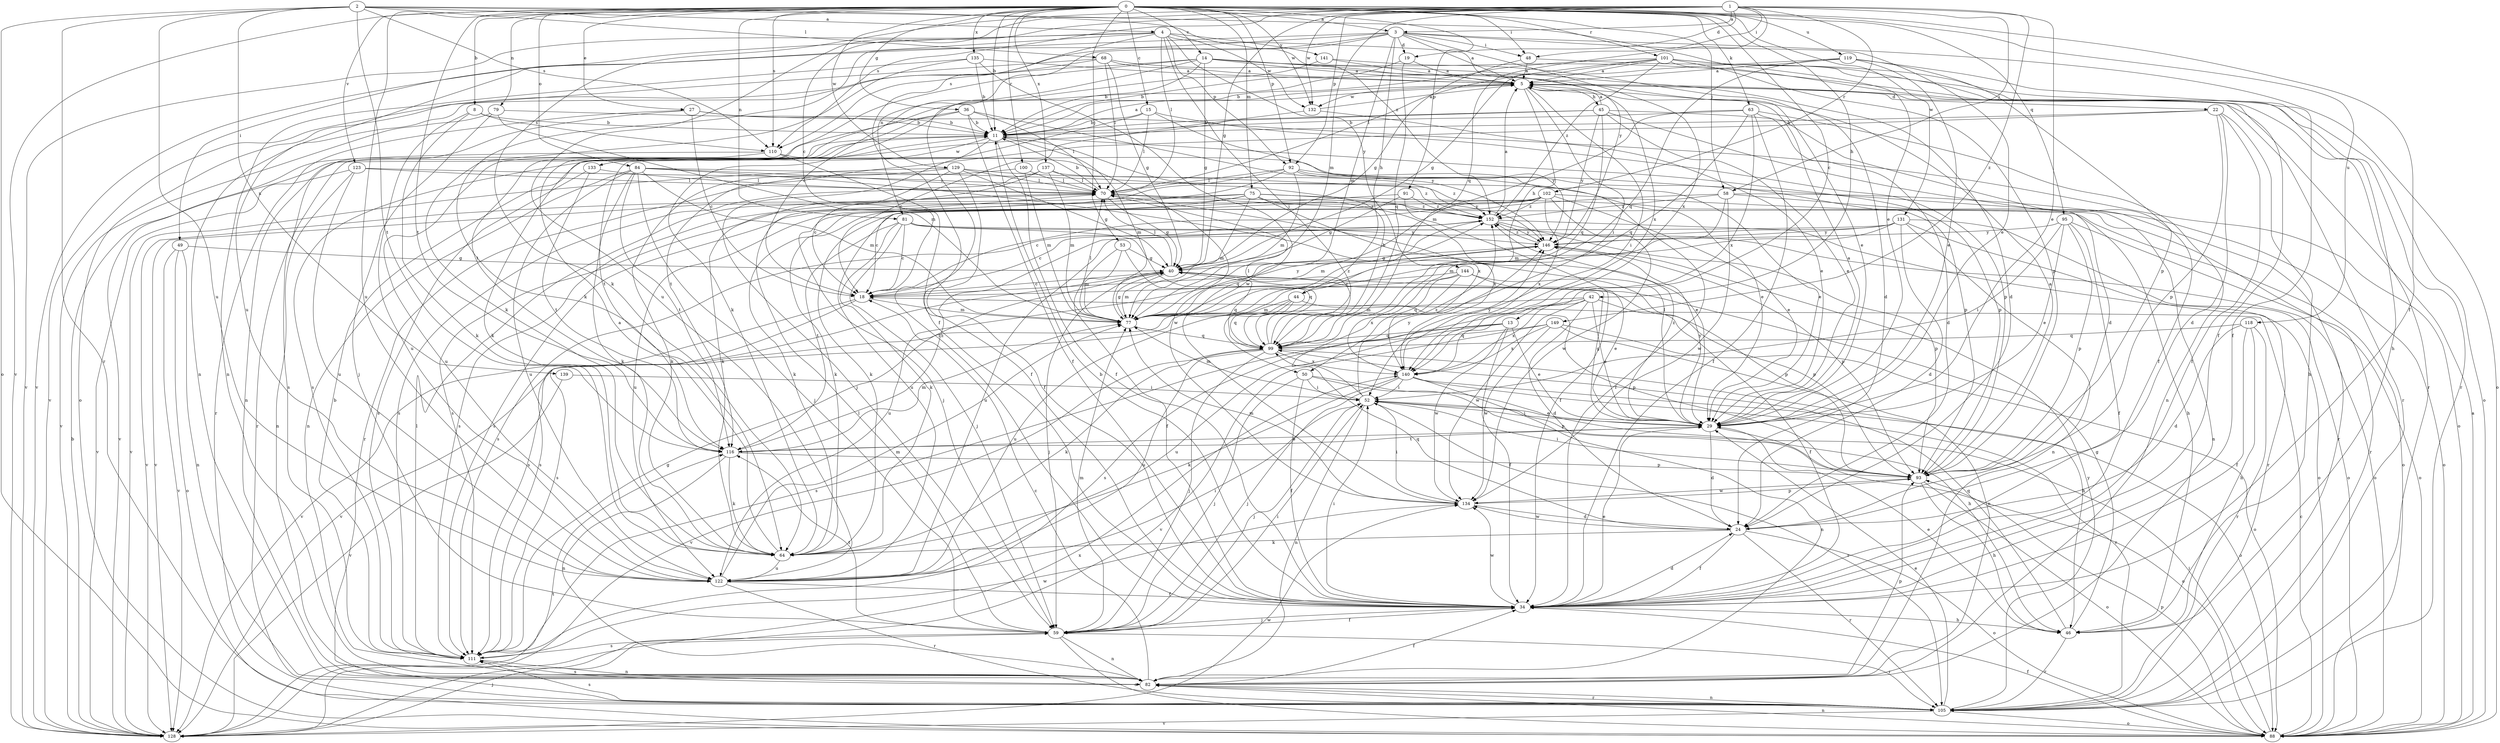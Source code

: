 strict digraph  {
0;
1;
2;
3;
4;
5;
8;
11;
13;
14;
15;
18;
19;
22;
24;
27;
29;
34;
36;
40;
42;
44;
45;
46;
48;
49;
50;
52;
53;
58;
59;
63;
64;
68;
70;
75;
77;
79;
81;
82;
84;
88;
91;
92;
93;
95;
99;
100;
101;
102;
105;
110;
111;
116;
118;
119;
122;
123;
128;
129;
131;
132;
133;
134;
135;
137;
139;
140;
141;
144;
146;
149;
152;
0 -> 3  [label=a];
0 -> 8  [label=b];
0 -> 11  [label=b];
0 -> 13  [label=c];
0 -> 14  [label=c];
0 -> 15  [label=c];
0 -> 27  [label=e];
0 -> 34  [label=f];
0 -> 36  [label=g];
0 -> 42  [label=h];
0 -> 48  [label=i];
0 -> 53  [label=j];
0 -> 58  [label=j];
0 -> 63  [label=k];
0 -> 75  [label=m];
0 -> 79  [label=n];
0 -> 81  [label=n];
0 -> 84  [label=o];
0 -> 91  [label=p];
0 -> 92  [label=p];
0 -> 95  [label=q];
0 -> 100  [label=r];
0 -> 101  [label=r];
0 -> 110  [label=s];
0 -> 116  [label=t];
0 -> 118  [label=u];
0 -> 119  [label=u];
0 -> 122  [label=u];
0 -> 123  [label=v];
0 -> 128  [label=v];
0 -> 129  [label=w];
0 -> 131  [label=w];
0 -> 132  [label=w];
0 -> 135  [label=x];
0 -> 137  [label=x];
1 -> 3  [label=a];
1 -> 18  [label=c];
1 -> 19  [label=d];
1 -> 29  [label=e];
1 -> 40  [label=g];
1 -> 48  [label=i];
1 -> 58  [label=j];
1 -> 64  [label=k];
1 -> 77  [label=m];
1 -> 92  [label=p];
1 -> 99  [label=q];
1 -> 102  [label=r];
1 -> 110  [label=s];
1 -> 122  [label=u];
1 -> 132  [label=w];
1 -> 149  [label=z];
2 -> 4  [label=a];
2 -> 29  [label=e];
2 -> 68  [label=l];
2 -> 88  [label=o];
2 -> 105  [label=r];
2 -> 110  [label=s];
2 -> 116  [label=t];
2 -> 122  [label=u];
2 -> 139  [label=x];
2 -> 152  [label=z];
3 -> 5  [label=a];
3 -> 19  [label=d];
3 -> 29  [label=e];
3 -> 44  [label=h];
3 -> 48  [label=i];
3 -> 64  [label=k];
3 -> 77  [label=m];
3 -> 81  [label=n];
3 -> 88  [label=o];
3 -> 110  [label=s];
3 -> 128  [label=v];
3 -> 140  [label=x];
4 -> 34  [label=f];
4 -> 49  [label=i];
4 -> 50  [label=i];
4 -> 70  [label=l];
4 -> 92  [label=p];
4 -> 122  [label=u];
4 -> 128  [label=v];
4 -> 132  [label=w];
4 -> 141  [label=y];
4 -> 144  [label=y];
4 -> 146  [label=y];
5 -> 22  [label=d];
5 -> 44  [label=h];
5 -> 45  [label=h];
5 -> 50  [label=i];
5 -> 52  [label=i];
5 -> 105  [label=r];
5 -> 132  [label=w];
8 -> 11  [label=b];
8 -> 64  [label=k];
8 -> 110  [label=s];
8 -> 122  [label=u];
11 -> 5  [label=a];
11 -> 34  [label=f];
11 -> 59  [label=j];
11 -> 77  [label=m];
11 -> 93  [label=p];
11 -> 105  [label=r];
11 -> 133  [label=w];
13 -> 29  [label=e];
13 -> 34  [label=f];
13 -> 99  [label=q];
13 -> 111  [label=s];
13 -> 122  [label=u];
13 -> 134  [label=w];
14 -> 5  [label=a];
14 -> 11  [label=b];
14 -> 18  [label=c];
14 -> 24  [label=d];
14 -> 40  [label=g];
14 -> 105  [label=r];
14 -> 116  [label=t];
14 -> 128  [label=v];
14 -> 140  [label=x];
15 -> 11  [label=b];
15 -> 70  [label=l];
15 -> 93  [label=p];
15 -> 116  [label=t];
15 -> 146  [label=y];
18 -> 77  [label=m];
18 -> 111  [label=s];
18 -> 128  [label=v];
18 -> 146  [label=y];
19 -> 5  [label=a];
19 -> 11  [label=b];
19 -> 99  [label=q];
22 -> 11  [label=b];
22 -> 24  [label=d];
22 -> 34  [label=f];
22 -> 46  [label=h];
22 -> 93  [label=p];
22 -> 116  [label=t];
24 -> 34  [label=f];
24 -> 64  [label=k];
24 -> 88  [label=o];
24 -> 99  [label=q];
24 -> 105  [label=r];
24 -> 134  [label=w];
27 -> 11  [label=b];
27 -> 18  [label=c];
27 -> 88  [label=o];
27 -> 105  [label=r];
27 -> 111  [label=s];
29 -> 5  [label=a];
29 -> 24  [label=d];
29 -> 40  [label=g];
29 -> 52  [label=i];
29 -> 70  [label=l];
29 -> 88  [label=o];
29 -> 116  [label=t];
29 -> 146  [label=y];
29 -> 152  [label=z];
34 -> 11  [label=b];
34 -> 24  [label=d];
34 -> 29  [label=e];
34 -> 46  [label=h];
34 -> 52  [label=i];
34 -> 59  [label=j];
34 -> 134  [label=w];
36 -> 11  [label=b];
36 -> 34  [label=f];
36 -> 64  [label=k];
36 -> 70  [label=l];
36 -> 82  [label=n];
36 -> 146  [label=y];
40 -> 18  [label=c];
40 -> 59  [label=j];
40 -> 70  [label=l];
40 -> 77  [label=m];
40 -> 93  [label=p];
40 -> 99  [label=q];
40 -> 111  [label=s];
42 -> 24  [label=d];
42 -> 29  [label=e];
42 -> 34  [label=f];
42 -> 77  [label=m];
42 -> 111  [label=s];
42 -> 134  [label=w];
42 -> 140  [label=x];
44 -> 77  [label=m];
44 -> 93  [label=p];
44 -> 99  [label=q];
44 -> 122  [label=u];
44 -> 128  [label=v];
45 -> 5  [label=a];
45 -> 11  [label=b];
45 -> 24  [label=d];
45 -> 29  [label=e];
45 -> 34  [label=f];
45 -> 99  [label=q];
45 -> 111  [label=s];
45 -> 146  [label=y];
46 -> 29  [label=e];
46 -> 40  [label=g];
46 -> 99  [label=q];
46 -> 105  [label=r];
48 -> 5  [label=a];
48 -> 40  [label=g];
48 -> 105  [label=r];
49 -> 40  [label=g];
49 -> 82  [label=n];
49 -> 88  [label=o];
49 -> 128  [label=v];
50 -> 34  [label=f];
50 -> 46  [label=h];
50 -> 52  [label=i];
50 -> 59  [label=j];
50 -> 93  [label=p];
52 -> 29  [label=e];
52 -> 59  [label=j];
52 -> 77  [label=m];
52 -> 82  [label=n];
52 -> 105  [label=r];
52 -> 146  [label=y];
52 -> 152  [label=z];
53 -> 34  [label=f];
53 -> 40  [label=g];
53 -> 77  [label=m];
53 -> 99  [label=q];
58 -> 64  [label=k];
58 -> 77  [label=m];
58 -> 82  [label=n];
58 -> 88  [label=o];
58 -> 134  [label=w];
58 -> 152  [label=z];
59 -> 34  [label=f];
59 -> 52  [label=i];
59 -> 70  [label=l];
59 -> 77  [label=m];
59 -> 82  [label=n];
59 -> 88  [label=o];
59 -> 105  [label=r];
59 -> 111  [label=s];
59 -> 116  [label=t];
63 -> 11  [label=b];
63 -> 24  [label=d];
63 -> 34  [label=f];
63 -> 77  [label=m];
63 -> 82  [label=n];
63 -> 99  [label=q];
63 -> 140  [label=x];
64 -> 5  [label=a];
64 -> 122  [label=u];
68 -> 5  [label=a];
68 -> 29  [label=e];
68 -> 40  [label=g];
68 -> 70  [label=l];
68 -> 82  [label=n];
68 -> 88  [label=o];
70 -> 11  [label=b];
70 -> 40  [label=g];
70 -> 88  [label=o];
70 -> 111  [label=s];
70 -> 152  [label=z];
75 -> 18  [label=c];
75 -> 29  [label=e];
75 -> 46  [label=h];
75 -> 77  [label=m];
75 -> 111  [label=s];
75 -> 122  [label=u];
75 -> 128  [label=v];
75 -> 140  [label=x];
75 -> 152  [label=z];
77 -> 40  [label=g];
77 -> 70  [label=l];
77 -> 99  [label=q];
77 -> 152  [label=z];
79 -> 11  [label=b];
79 -> 59  [label=j];
79 -> 77  [label=m];
79 -> 128  [label=v];
81 -> 18  [label=c];
81 -> 59  [label=j];
81 -> 64  [label=k];
81 -> 88  [label=o];
81 -> 99  [label=q];
81 -> 116  [label=t];
81 -> 146  [label=y];
82 -> 18  [label=c];
82 -> 34  [label=f];
82 -> 93  [label=p];
82 -> 105  [label=r];
82 -> 111  [label=s];
84 -> 59  [label=j];
84 -> 64  [label=k];
84 -> 70  [label=l];
84 -> 77  [label=m];
84 -> 82  [label=n];
84 -> 116  [label=t];
84 -> 122  [label=u];
84 -> 140  [label=x];
84 -> 146  [label=y];
88 -> 5  [label=a];
88 -> 18  [label=c];
88 -> 34  [label=f];
88 -> 52  [label=i];
88 -> 82  [label=n];
88 -> 93  [label=p];
91 -> 34  [label=f];
91 -> 40  [label=g];
91 -> 64  [label=k];
91 -> 152  [label=z];
92 -> 29  [label=e];
92 -> 34  [label=f];
92 -> 59  [label=j];
92 -> 70  [label=l];
92 -> 77  [label=m];
92 -> 105  [label=r];
92 -> 111  [label=s];
93 -> 5  [label=a];
93 -> 46  [label=h];
93 -> 52  [label=i];
93 -> 88  [label=o];
93 -> 134  [label=w];
95 -> 29  [label=e];
95 -> 34  [label=f];
95 -> 52  [label=i];
95 -> 88  [label=o];
95 -> 93  [label=p];
95 -> 146  [label=y];
99 -> 11  [label=b];
99 -> 46  [label=h];
99 -> 59  [label=j];
99 -> 64  [label=k];
99 -> 70  [label=l];
99 -> 122  [label=u];
99 -> 128  [label=v];
99 -> 140  [label=x];
100 -> 70  [label=l];
100 -> 77  [label=m];
100 -> 105  [label=r];
101 -> 5  [label=a];
101 -> 11  [label=b];
101 -> 34  [label=f];
101 -> 40  [label=g];
101 -> 46  [label=h];
101 -> 70  [label=l];
101 -> 88  [label=o];
101 -> 93  [label=p];
101 -> 152  [label=z];
102 -> 18  [label=c];
102 -> 29  [label=e];
102 -> 64  [label=k];
102 -> 105  [label=r];
102 -> 122  [label=u];
102 -> 128  [label=v];
102 -> 134  [label=w];
102 -> 140  [label=x];
102 -> 152  [label=z];
105 -> 29  [label=e];
105 -> 82  [label=n];
105 -> 88  [label=o];
105 -> 111  [label=s];
105 -> 128  [label=v];
105 -> 146  [label=y];
110 -> 34  [label=f];
110 -> 93  [label=p];
110 -> 122  [label=u];
110 -> 128  [label=v];
110 -> 134  [label=w];
111 -> 11  [label=b];
111 -> 40  [label=g];
111 -> 70  [label=l];
111 -> 82  [label=n];
111 -> 134  [label=w];
116 -> 29  [label=e];
116 -> 64  [label=k];
116 -> 77  [label=m];
116 -> 82  [label=n];
116 -> 93  [label=p];
116 -> 152  [label=z];
118 -> 24  [label=d];
118 -> 34  [label=f];
118 -> 46  [label=h];
118 -> 99  [label=q];
118 -> 105  [label=r];
119 -> 5  [label=a];
119 -> 29  [label=e];
119 -> 34  [label=f];
119 -> 64  [label=k];
119 -> 93  [label=p];
119 -> 99  [label=q];
122 -> 34  [label=f];
122 -> 52  [label=i];
122 -> 77  [label=m];
122 -> 105  [label=r];
123 -> 29  [label=e];
123 -> 70  [label=l];
123 -> 82  [label=n];
123 -> 122  [label=u];
123 -> 128  [label=v];
128 -> 11  [label=b];
128 -> 59  [label=j];
128 -> 116  [label=t];
128 -> 134  [label=w];
128 -> 140  [label=x];
129 -> 18  [label=c];
129 -> 34  [label=f];
129 -> 40  [label=g];
129 -> 64  [label=k];
129 -> 70  [label=l];
129 -> 128  [label=v];
129 -> 152  [label=z];
131 -> 18  [label=c];
131 -> 24  [label=d];
131 -> 77  [label=m];
131 -> 82  [label=n];
131 -> 88  [label=o];
131 -> 105  [label=r];
131 -> 122  [label=u];
131 -> 146  [label=y];
132 -> 5  [label=a];
132 -> 18  [label=c];
132 -> 29  [label=e];
133 -> 70  [label=l];
133 -> 111  [label=s];
133 -> 116  [label=t];
134 -> 24  [label=d];
134 -> 52  [label=i];
134 -> 77  [label=m];
134 -> 93  [label=p];
135 -> 5  [label=a];
135 -> 11  [label=b];
135 -> 64  [label=k];
135 -> 82  [label=n];
135 -> 134  [label=w];
137 -> 64  [label=k];
137 -> 70  [label=l];
137 -> 77  [label=m];
137 -> 111  [label=s];
137 -> 152  [label=z];
139 -> 52  [label=i];
139 -> 128  [label=v];
140 -> 52  [label=i];
140 -> 59  [label=j];
140 -> 64  [label=k];
140 -> 82  [label=n];
140 -> 88  [label=o];
140 -> 105  [label=r];
140 -> 146  [label=y];
141 -> 5  [label=a];
141 -> 24  [label=d];
141 -> 34  [label=f];
144 -> 18  [label=c];
144 -> 29  [label=e];
144 -> 93  [label=p];
144 -> 99  [label=q];
144 -> 111  [label=s];
144 -> 140  [label=x];
146 -> 40  [label=g];
146 -> 93  [label=p];
146 -> 122  [label=u];
146 -> 152  [label=z];
149 -> 82  [label=n];
149 -> 88  [label=o];
149 -> 99  [label=q];
149 -> 128  [label=v];
149 -> 134  [label=w];
149 -> 140  [label=x];
152 -> 5  [label=a];
152 -> 77  [label=m];
152 -> 88  [label=o];
152 -> 93  [label=p];
152 -> 111  [label=s];
152 -> 146  [label=y];
}
